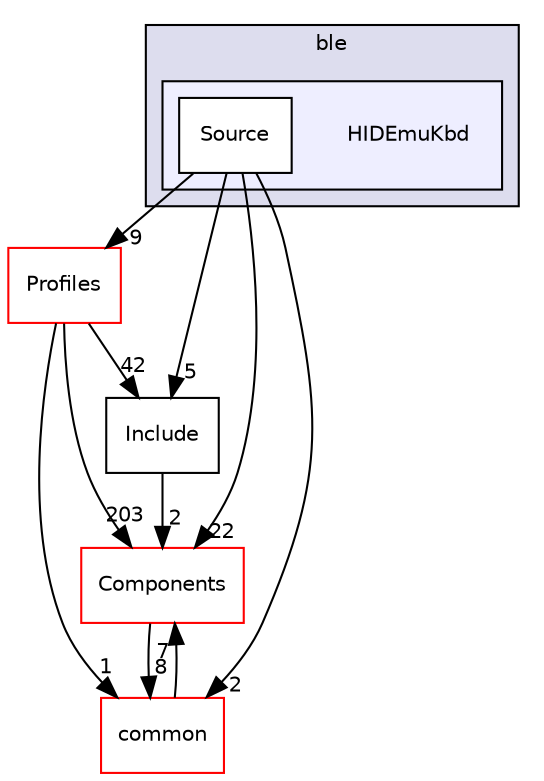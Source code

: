 digraph "C:/Work.git/ble/BLE-CC254x-1.4.0/Projects/ble/HIDEmuKbd" {
  compound=true
  node [ fontsize="10", fontname="Helvetica"];
  edge [ labelfontsize="10", labelfontname="Helvetica"];
  subgraph clusterdir_116175837578d417cf55547b959ccd07 {
    graph [ bgcolor="#ddddee", pencolor="black", label="ble" fontname="Helvetica", fontsize="10", URL="dir_116175837578d417cf55547b959ccd07.html"]
  subgraph clusterdir_68d35a7cd0156edc048c533674860b39 {
    graph [ bgcolor="#eeeeff", pencolor="black", label="" URL="dir_68d35a7cd0156edc048c533674860b39.html"];
    dir_68d35a7cd0156edc048c533674860b39 [shape=plaintext label="HIDEmuKbd"];
    dir_9cbc65d586441d5e19f7d183c467ecb7 [shape=box label="Source" color="black" fillcolor="white" style="filled" URL="dir_9cbc65d586441d5e19f7d183c467ecb7.html"];
  }
  }
  dir_7a2b63247ca617f0e1ef727740be8a23 [shape=box label="Components" fillcolor="white" style="filled" color="red" URL="dir_7a2b63247ca617f0e1ef727740be8a23.html"];
  dir_bbf25acfb389de4a0b62fe1493a77c04 [shape=box label="Profiles" fillcolor="white" style="filled" color="red" URL="dir_bbf25acfb389de4a0b62fe1493a77c04.html"];
  dir_75d9d4b6f44aa532429bfdb05dd9374d [shape=box label="common" fillcolor="white" style="filled" color="red" URL="dir_75d9d4b6f44aa532429bfdb05dd9374d.html"];
  dir_c92cc19f0c851bfd7369f25eb8781a13 [shape=box label="Include" URL="dir_c92cc19f0c851bfd7369f25eb8781a13.html"];
  dir_9cbc65d586441d5e19f7d183c467ecb7->dir_7a2b63247ca617f0e1ef727740be8a23 [headlabel="22", labeldistance=1.5 headhref="dir_000066_000001.html"];
  dir_9cbc65d586441d5e19f7d183c467ecb7->dir_bbf25acfb389de4a0b62fe1493a77c04 [headlabel="9", labeldistance=1.5 headhref="dir_000066_000078.html"];
  dir_9cbc65d586441d5e19f7d183c467ecb7->dir_75d9d4b6f44aa532429bfdb05dd9374d [headlabel="2", labeldistance=1.5 headhref="dir_000066_000049.html"];
  dir_9cbc65d586441d5e19f7d183c467ecb7->dir_c92cc19f0c851bfd7369f25eb8781a13 [headlabel="5", labeldistance=1.5 headhref="dir_000066_000069.html"];
  dir_7a2b63247ca617f0e1ef727740be8a23->dir_75d9d4b6f44aa532429bfdb05dd9374d [headlabel="8", labeldistance=1.5 headhref="dir_000001_000049.html"];
  dir_bbf25acfb389de4a0b62fe1493a77c04->dir_7a2b63247ca617f0e1ef727740be8a23 [headlabel="203", labeldistance=1.5 headhref="dir_000078_000001.html"];
  dir_bbf25acfb389de4a0b62fe1493a77c04->dir_75d9d4b6f44aa532429bfdb05dd9374d [headlabel="1", labeldistance=1.5 headhref="dir_000078_000049.html"];
  dir_bbf25acfb389de4a0b62fe1493a77c04->dir_c92cc19f0c851bfd7369f25eb8781a13 [headlabel="42", labeldistance=1.5 headhref="dir_000078_000069.html"];
  dir_75d9d4b6f44aa532429bfdb05dd9374d->dir_7a2b63247ca617f0e1ef727740be8a23 [headlabel="7", labeldistance=1.5 headhref="dir_000049_000001.html"];
  dir_c92cc19f0c851bfd7369f25eb8781a13->dir_7a2b63247ca617f0e1ef727740be8a23 [headlabel="2", labeldistance=1.5 headhref="dir_000069_000001.html"];
}
